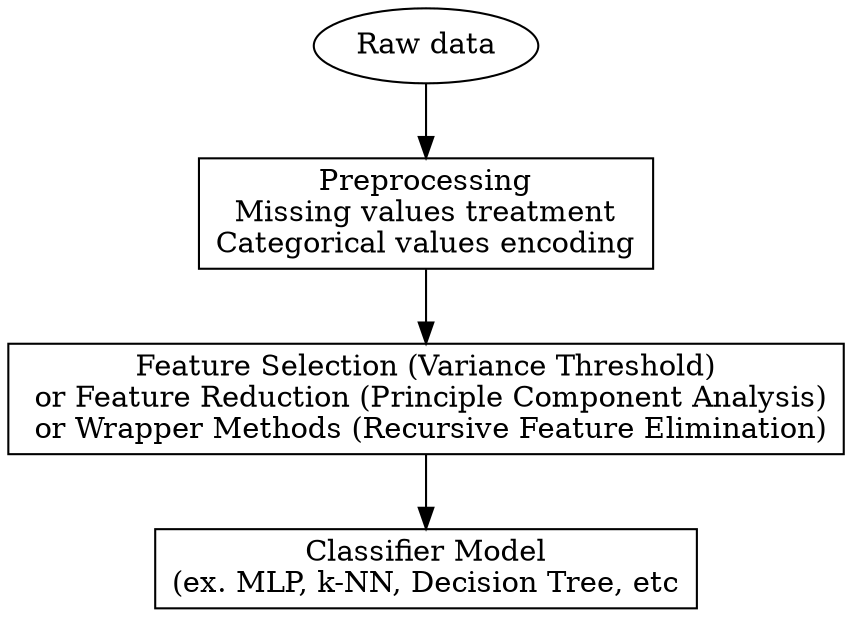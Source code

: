 digraph pipeline_model  {
    splines=ortho;
    data [label="Raw data"];
    pre [label="Preprocessing\nMissing values treatment\nCategorical values encoding", shape="box"];
    stage1 [label="Feature Selection (Variance Threshold)\n \
or Feature Reduction (Principle Component Analysis)\n \
or Wrapper Methods (Recursive Feature Elimination)", shape="box"];

    stage2 [label="Classifier Model\n(ex. MLP, k-NN, Decision Tree, etc", shape="box"];

    data -> pre -> stage1 -> stage2;

}
